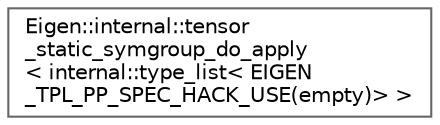 digraph "类继承关系图"
{
 // LATEX_PDF_SIZE
  bgcolor="transparent";
  edge [fontname=Helvetica,fontsize=10,labelfontname=Helvetica,labelfontsize=10];
  node [fontname=Helvetica,fontsize=10,shape=box,height=0.2,width=0.4];
  rankdir="LR";
  Node0 [id="Node000000",label="Eigen::internal::tensor\l_static_symgroup_do_apply\l\< internal::type_list\< EIGEN\l_TPL_PP_SPEC_HACK_USE(empty)\> \>",height=0.2,width=0.4,color="grey40", fillcolor="white", style="filled",URL="$struct_eigen_1_1internal_1_1tensor__static__symgroup__do__apply_3_01internal_1_1type__list_3_01_c8ec19381230c5f4f1bbf94f4e53c0f0.html",tooltip=" "];
}
